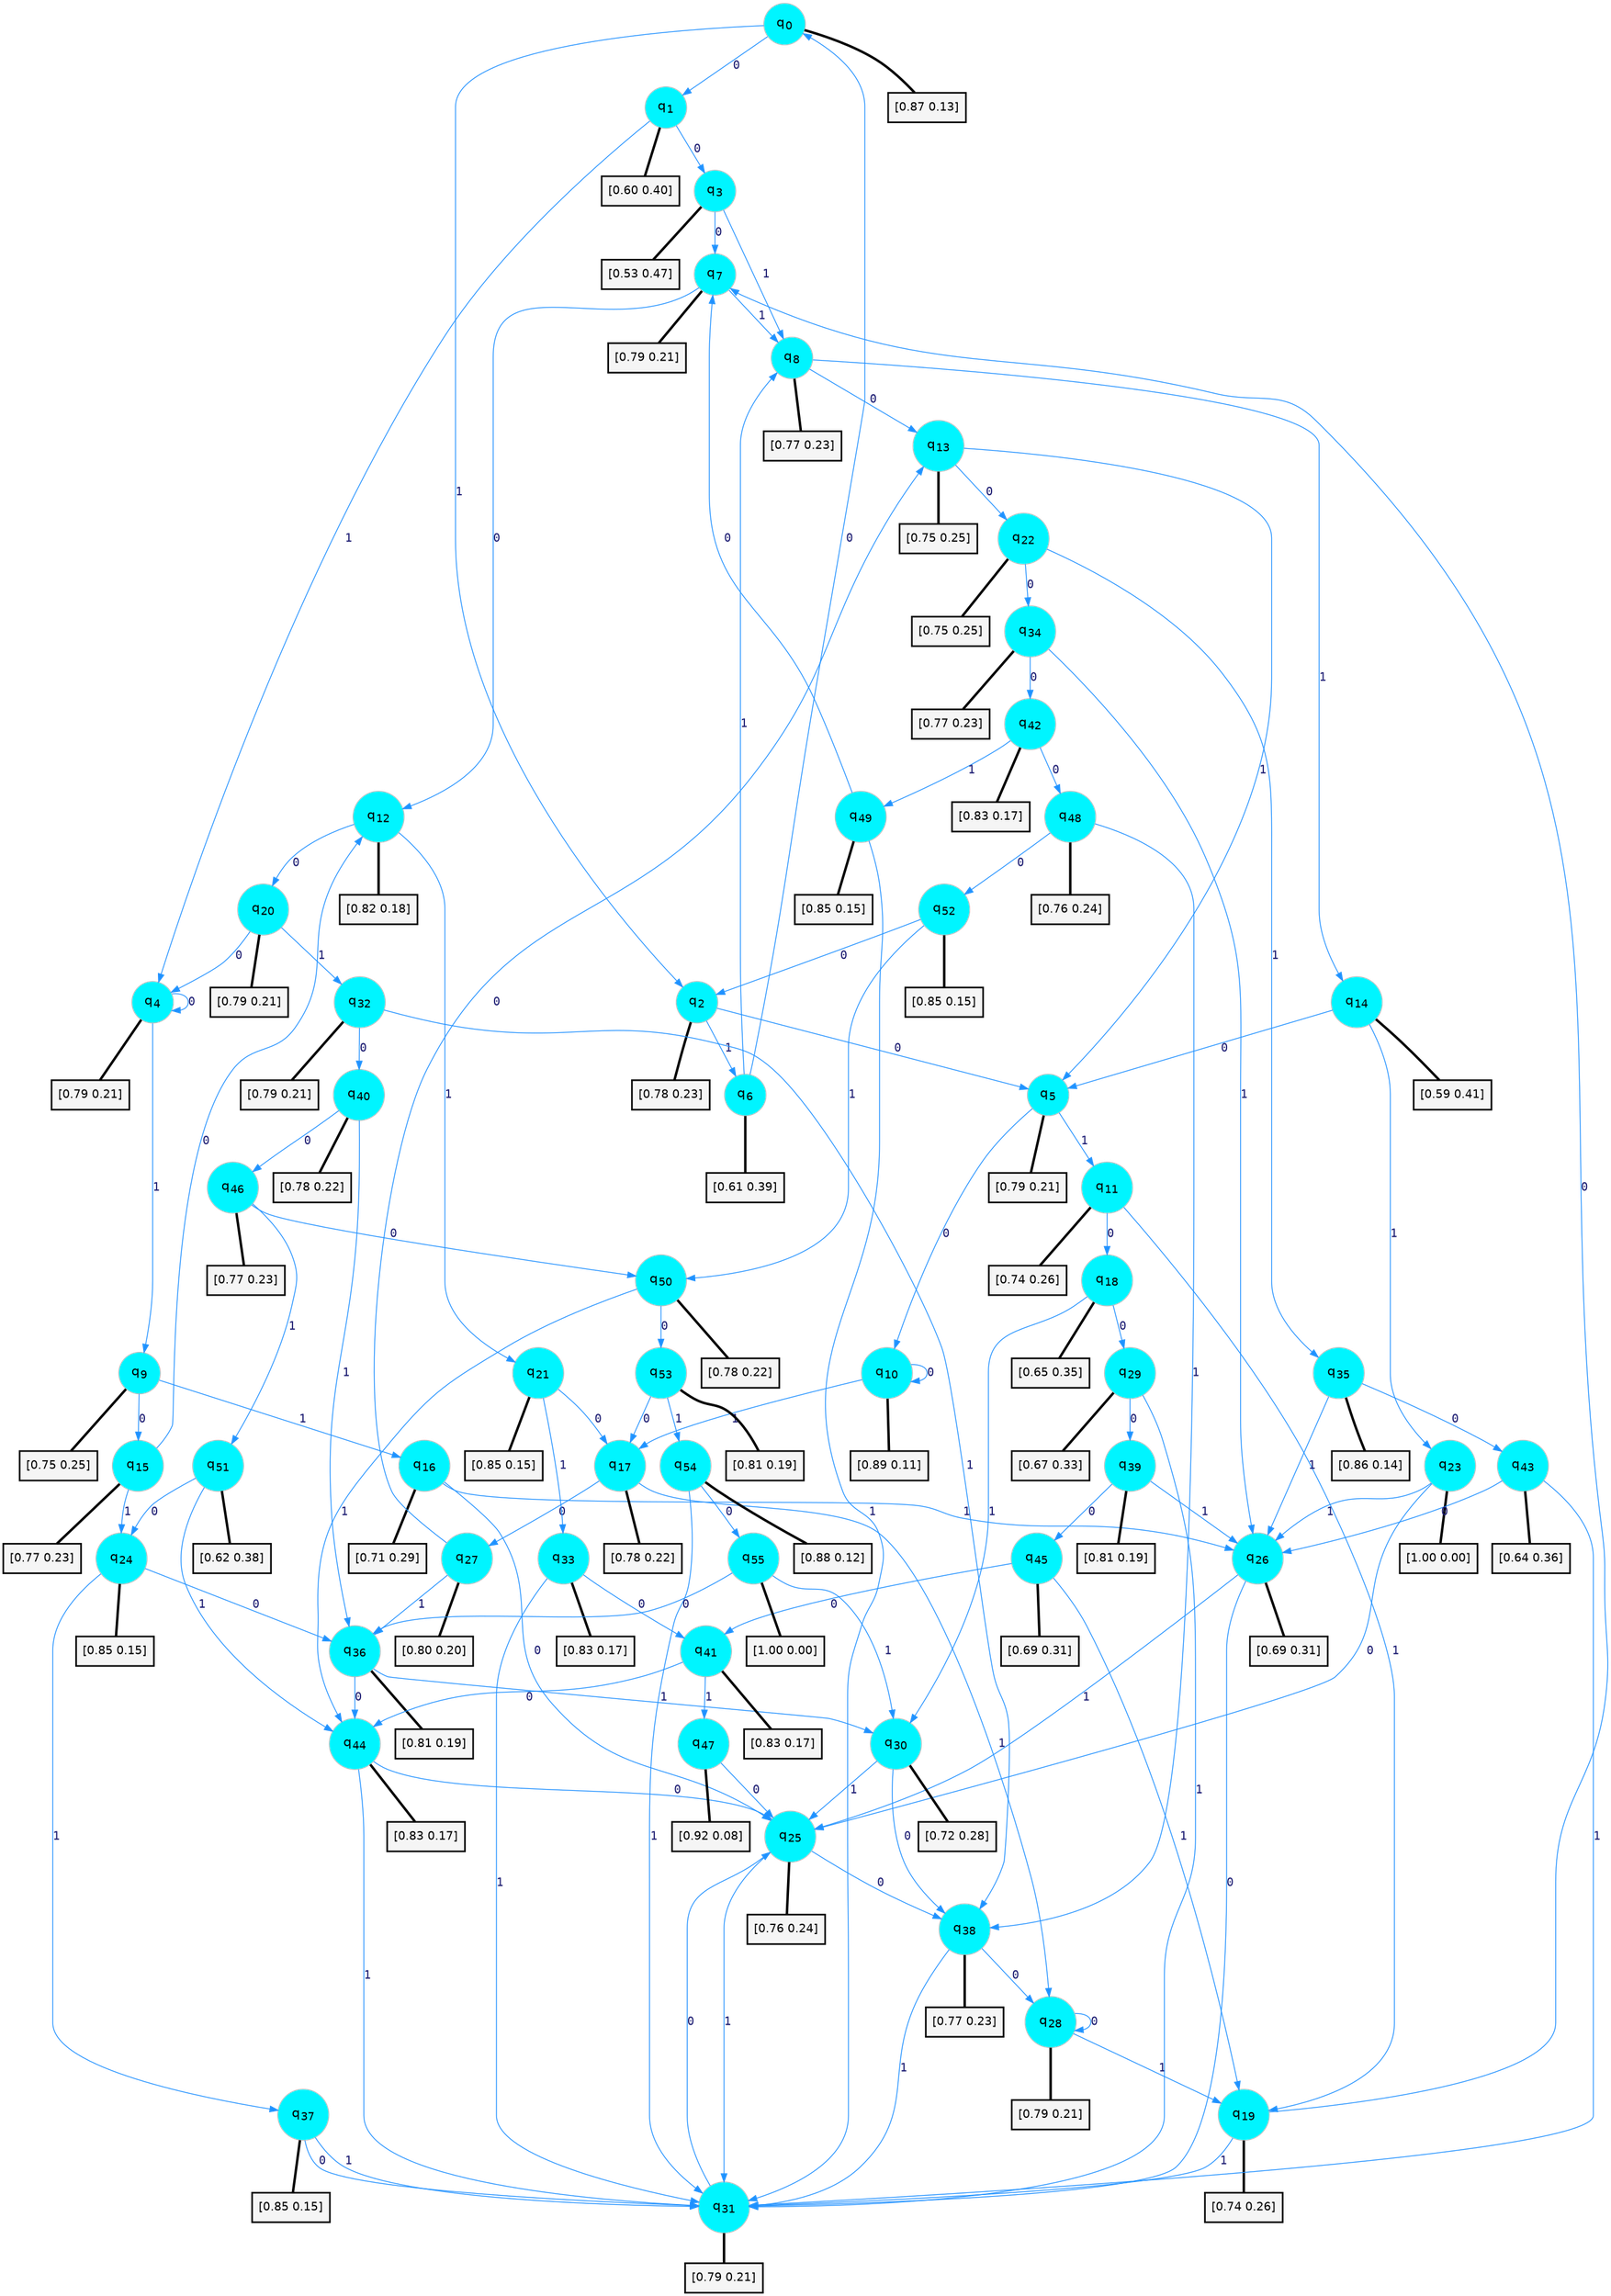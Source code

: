 digraph G {
graph [
bgcolor=transparent, dpi=300, rankdir=TD, size="40,25"];
node [
color=gray, fillcolor=turquoise1, fontcolor=black, fontname=Helvetica, fontsize=16, fontweight=bold, shape=circle, style=filled];
edge [
arrowsize=1, color=dodgerblue1, fontcolor=midnightblue, fontname=courier, fontweight=bold, penwidth=1, style=solid, weight=20];
0[label=<q<SUB>0</SUB>>];
1[label=<q<SUB>1</SUB>>];
2[label=<q<SUB>2</SUB>>];
3[label=<q<SUB>3</SUB>>];
4[label=<q<SUB>4</SUB>>];
5[label=<q<SUB>5</SUB>>];
6[label=<q<SUB>6</SUB>>];
7[label=<q<SUB>7</SUB>>];
8[label=<q<SUB>8</SUB>>];
9[label=<q<SUB>9</SUB>>];
10[label=<q<SUB>10</SUB>>];
11[label=<q<SUB>11</SUB>>];
12[label=<q<SUB>12</SUB>>];
13[label=<q<SUB>13</SUB>>];
14[label=<q<SUB>14</SUB>>];
15[label=<q<SUB>15</SUB>>];
16[label=<q<SUB>16</SUB>>];
17[label=<q<SUB>17</SUB>>];
18[label=<q<SUB>18</SUB>>];
19[label=<q<SUB>19</SUB>>];
20[label=<q<SUB>20</SUB>>];
21[label=<q<SUB>21</SUB>>];
22[label=<q<SUB>22</SUB>>];
23[label=<q<SUB>23</SUB>>];
24[label=<q<SUB>24</SUB>>];
25[label=<q<SUB>25</SUB>>];
26[label=<q<SUB>26</SUB>>];
27[label=<q<SUB>27</SUB>>];
28[label=<q<SUB>28</SUB>>];
29[label=<q<SUB>29</SUB>>];
30[label=<q<SUB>30</SUB>>];
31[label=<q<SUB>31</SUB>>];
32[label=<q<SUB>32</SUB>>];
33[label=<q<SUB>33</SUB>>];
34[label=<q<SUB>34</SUB>>];
35[label=<q<SUB>35</SUB>>];
36[label=<q<SUB>36</SUB>>];
37[label=<q<SUB>37</SUB>>];
38[label=<q<SUB>38</SUB>>];
39[label=<q<SUB>39</SUB>>];
40[label=<q<SUB>40</SUB>>];
41[label=<q<SUB>41</SUB>>];
42[label=<q<SUB>42</SUB>>];
43[label=<q<SUB>43</SUB>>];
44[label=<q<SUB>44</SUB>>];
45[label=<q<SUB>45</SUB>>];
46[label=<q<SUB>46</SUB>>];
47[label=<q<SUB>47</SUB>>];
48[label=<q<SUB>48</SUB>>];
49[label=<q<SUB>49</SUB>>];
50[label=<q<SUB>50</SUB>>];
51[label=<q<SUB>51</SUB>>];
52[label=<q<SUB>52</SUB>>];
53[label=<q<SUB>53</SUB>>];
54[label=<q<SUB>54</SUB>>];
55[label=<q<SUB>55</SUB>>];
56[label="[0.87 0.13]", shape=box,fontcolor=black, fontname=Helvetica, fontsize=14, penwidth=2, fillcolor=whitesmoke,color=black];
57[label="[0.60 0.40]", shape=box,fontcolor=black, fontname=Helvetica, fontsize=14, penwidth=2, fillcolor=whitesmoke,color=black];
58[label="[0.78 0.23]", shape=box,fontcolor=black, fontname=Helvetica, fontsize=14, penwidth=2, fillcolor=whitesmoke,color=black];
59[label="[0.53 0.47]", shape=box,fontcolor=black, fontname=Helvetica, fontsize=14, penwidth=2, fillcolor=whitesmoke,color=black];
60[label="[0.79 0.21]", shape=box,fontcolor=black, fontname=Helvetica, fontsize=14, penwidth=2, fillcolor=whitesmoke,color=black];
61[label="[0.79 0.21]", shape=box,fontcolor=black, fontname=Helvetica, fontsize=14, penwidth=2, fillcolor=whitesmoke,color=black];
62[label="[0.61 0.39]", shape=box,fontcolor=black, fontname=Helvetica, fontsize=14, penwidth=2, fillcolor=whitesmoke,color=black];
63[label="[0.79 0.21]", shape=box,fontcolor=black, fontname=Helvetica, fontsize=14, penwidth=2, fillcolor=whitesmoke,color=black];
64[label="[0.77 0.23]", shape=box,fontcolor=black, fontname=Helvetica, fontsize=14, penwidth=2, fillcolor=whitesmoke,color=black];
65[label="[0.75 0.25]", shape=box,fontcolor=black, fontname=Helvetica, fontsize=14, penwidth=2, fillcolor=whitesmoke,color=black];
66[label="[0.89 0.11]", shape=box,fontcolor=black, fontname=Helvetica, fontsize=14, penwidth=2, fillcolor=whitesmoke,color=black];
67[label="[0.74 0.26]", shape=box,fontcolor=black, fontname=Helvetica, fontsize=14, penwidth=2, fillcolor=whitesmoke,color=black];
68[label="[0.82 0.18]", shape=box,fontcolor=black, fontname=Helvetica, fontsize=14, penwidth=2, fillcolor=whitesmoke,color=black];
69[label="[0.75 0.25]", shape=box,fontcolor=black, fontname=Helvetica, fontsize=14, penwidth=2, fillcolor=whitesmoke,color=black];
70[label="[0.59 0.41]", shape=box,fontcolor=black, fontname=Helvetica, fontsize=14, penwidth=2, fillcolor=whitesmoke,color=black];
71[label="[0.77 0.23]", shape=box,fontcolor=black, fontname=Helvetica, fontsize=14, penwidth=2, fillcolor=whitesmoke,color=black];
72[label="[0.71 0.29]", shape=box,fontcolor=black, fontname=Helvetica, fontsize=14, penwidth=2, fillcolor=whitesmoke,color=black];
73[label="[0.78 0.22]", shape=box,fontcolor=black, fontname=Helvetica, fontsize=14, penwidth=2, fillcolor=whitesmoke,color=black];
74[label="[0.65 0.35]", shape=box,fontcolor=black, fontname=Helvetica, fontsize=14, penwidth=2, fillcolor=whitesmoke,color=black];
75[label="[0.74 0.26]", shape=box,fontcolor=black, fontname=Helvetica, fontsize=14, penwidth=2, fillcolor=whitesmoke,color=black];
76[label="[0.79 0.21]", shape=box,fontcolor=black, fontname=Helvetica, fontsize=14, penwidth=2, fillcolor=whitesmoke,color=black];
77[label="[0.85 0.15]", shape=box,fontcolor=black, fontname=Helvetica, fontsize=14, penwidth=2, fillcolor=whitesmoke,color=black];
78[label="[0.75 0.25]", shape=box,fontcolor=black, fontname=Helvetica, fontsize=14, penwidth=2, fillcolor=whitesmoke,color=black];
79[label="[1.00 0.00]", shape=box,fontcolor=black, fontname=Helvetica, fontsize=14, penwidth=2, fillcolor=whitesmoke,color=black];
80[label="[0.85 0.15]", shape=box,fontcolor=black, fontname=Helvetica, fontsize=14, penwidth=2, fillcolor=whitesmoke,color=black];
81[label="[0.76 0.24]", shape=box,fontcolor=black, fontname=Helvetica, fontsize=14, penwidth=2, fillcolor=whitesmoke,color=black];
82[label="[0.69 0.31]", shape=box,fontcolor=black, fontname=Helvetica, fontsize=14, penwidth=2, fillcolor=whitesmoke,color=black];
83[label="[0.80 0.20]", shape=box,fontcolor=black, fontname=Helvetica, fontsize=14, penwidth=2, fillcolor=whitesmoke,color=black];
84[label="[0.79 0.21]", shape=box,fontcolor=black, fontname=Helvetica, fontsize=14, penwidth=2, fillcolor=whitesmoke,color=black];
85[label="[0.67 0.33]", shape=box,fontcolor=black, fontname=Helvetica, fontsize=14, penwidth=2, fillcolor=whitesmoke,color=black];
86[label="[0.72 0.28]", shape=box,fontcolor=black, fontname=Helvetica, fontsize=14, penwidth=2, fillcolor=whitesmoke,color=black];
87[label="[0.79 0.21]", shape=box,fontcolor=black, fontname=Helvetica, fontsize=14, penwidth=2, fillcolor=whitesmoke,color=black];
88[label="[0.79 0.21]", shape=box,fontcolor=black, fontname=Helvetica, fontsize=14, penwidth=2, fillcolor=whitesmoke,color=black];
89[label="[0.83 0.17]", shape=box,fontcolor=black, fontname=Helvetica, fontsize=14, penwidth=2, fillcolor=whitesmoke,color=black];
90[label="[0.77 0.23]", shape=box,fontcolor=black, fontname=Helvetica, fontsize=14, penwidth=2, fillcolor=whitesmoke,color=black];
91[label="[0.86 0.14]", shape=box,fontcolor=black, fontname=Helvetica, fontsize=14, penwidth=2, fillcolor=whitesmoke,color=black];
92[label="[0.81 0.19]", shape=box,fontcolor=black, fontname=Helvetica, fontsize=14, penwidth=2, fillcolor=whitesmoke,color=black];
93[label="[0.85 0.15]", shape=box,fontcolor=black, fontname=Helvetica, fontsize=14, penwidth=2, fillcolor=whitesmoke,color=black];
94[label="[0.77 0.23]", shape=box,fontcolor=black, fontname=Helvetica, fontsize=14, penwidth=2, fillcolor=whitesmoke,color=black];
95[label="[0.81 0.19]", shape=box,fontcolor=black, fontname=Helvetica, fontsize=14, penwidth=2, fillcolor=whitesmoke,color=black];
96[label="[0.78 0.22]", shape=box,fontcolor=black, fontname=Helvetica, fontsize=14, penwidth=2, fillcolor=whitesmoke,color=black];
97[label="[0.83 0.17]", shape=box,fontcolor=black, fontname=Helvetica, fontsize=14, penwidth=2, fillcolor=whitesmoke,color=black];
98[label="[0.83 0.17]", shape=box,fontcolor=black, fontname=Helvetica, fontsize=14, penwidth=2, fillcolor=whitesmoke,color=black];
99[label="[0.64 0.36]", shape=box,fontcolor=black, fontname=Helvetica, fontsize=14, penwidth=2, fillcolor=whitesmoke,color=black];
100[label="[0.83 0.17]", shape=box,fontcolor=black, fontname=Helvetica, fontsize=14, penwidth=2, fillcolor=whitesmoke,color=black];
101[label="[0.69 0.31]", shape=box,fontcolor=black, fontname=Helvetica, fontsize=14, penwidth=2, fillcolor=whitesmoke,color=black];
102[label="[0.77 0.23]", shape=box,fontcolor=black, fontname=Helvetica, fontsize=14, penwidth=2, fillcolor=whitesmoke,color=black];
103[label="[0.92 0.08]", shape=box,fontcolor=black, fontname=Helvetica, fontsize=14, penwidth=2, fillcolor=whitesmoke,color=black];
104[label="[0.76 0.24]", shape=box,fontcolor=black, fontname=Helvetica, fontsize=14, penwidth=2, fillcolor=whitesmoke,color=black];
105[label="[0.85 0.15]", shape=box,fontcolor=black, fontname=Helvetica, fontsize=14, penwidth=2, fillcolor=whitesmoke,color=black];
106[label="[0.78 0.22]", shape=box,fontcolor=black, fontname=Helvetica, fontsize=14, penwidth=2, fillcolor=whitesmoke,color=black];
107[label="[0.62 0.38]", shape=box,fontcolor=black, fontname=Helvetica, fontsize=14, penwidth=2, fillcolor=whitesmoke,color=black];
108[label="[0.85 0.15]", shape=box,fontcolor=black, fontname=Helvetica, fontsize=14, penwidth=2, fillcolor=whitesmoke,color=black];
109[label="[0.81 0.19]", shape=box,fontcolor=black, fontname=Helvetica, fontsize=14, penwidth=2, fillcolor=whitesmoke,color=black];
110[label="[0.88 0.12]", shape=box,fontcolor=black, fontname=Helvetica, fontsize=14, penwidth=2, fillcolor=whitesmoke,color=black];
111[label="[1.00 0.00]", shape=box,fontcolor=black, fontname=Helvetica, fontsize=14, penwidth=2, fillcolor=whitesmoke,color=black];
0->1 [label=0];
0->2 [label=1];
0->56 [arrowhead=none, penwidth=3,color=black];
1->3 [label=0];
1->4 [label=1];
1->57 [arrowhead=none, penwidth=3,color=black];
2->5 [label=0];
2->6 [label=1];
2->58 [arrowhead=none, penwidth=3,color=black];
3->7 [label=0];
3->8 [label=1];
3->59 [arrowhead=none, penwidth=3,color=black];
4->4 [label=0];
4->9 [label=1];
4->60 [arrowhead=none, penwidth=3,color=black];
5->10 [label=0];
5->11 [label=1];
5->61 [arrowhead=none, penwidth=3,color=black];
6->0 [label=0];
6->8 [label=1];
6->62 [arrowhead=none, penwidth=3,color=black];
7->12 [label=0];
7->8 [label=1];
7->63 [arrowhead=none, penwidth=3,color=black];
8->13 [label=0];
8->14 [label=1];
8->64 [arrowhead=none, penwidth=3,color=black];
9->15 [label=0];
9->16 [label=1];
9->65 [arrowhead=none, penwidth=3,color=black];
10->10 [label=0];
10->17 [label=1];
10->66 [arrowhead=none, penwidth=3,color=black];
11->18 [label=0];
11->19 [label=1];
11->67 [arrowhead=none, penwidth=3,color=black];
12->20 [label=0];
12->21 [label=1];
12->68 [arrowhead=none, penwidth=3,color=black];
13->22 [label=0];
13->5 [label=1];
13->69 [arrowhead=none, penwidth=3,color=black];
14->5 [label=0];
14->23 [label=1];
14->70 [arrowhead=none, penwidth=3,color=black];
15->12 [label=0];
15->24 [label=1];
15->71 [arrowhead=none, penwidth=3,color=black];
16->25 [label=0];
16->26 [label=1];
16->72 [arrowhead=none, penwidth=3,color=black];
17->27 [label=0];
17->28 [label=1];
17->73 [arrowhead=none, penwidth=3,color=black];
18->29 [label=0];
18->30 [label=1];
18->74 [arrowhead=none, penwidth=3,color=black];
19->7 [label=0];
19->31 [label=1];
19->75 [arrowhead=none, penwidth=3,color=black];
20->4 [label=0];
20->32 [label=1];
20->76 [arrowhead=none, penwidth=3,color=black];
21->17 [label=0];
21->33 [label=1];
21->77 [arrowhead=none, penwidth=3,color=black];
22->34 [label=0];
22->35 [label=1];
22->78 [arrowhead=none, penwidth=3,color=black];
23->25 [label=0];
23->26 [label=1];
23->79 [arrowhead=none, penwidth=3,color=black];
24->36 [label=0];
24->37 [label=1];
24->80 [arrowhead=none, penwidth=3,color=black];
25->38 [label=0];
25->31 [label=1];
25->81 [arrowhead=none, penwidth=3,color=black];
26->31 [label=0];
26->25 [label=1];
26->82 [arrowhead=none, penwidth=3,color=black];
27->13 [label=0];
27->36 [label=1];
27->83 [arrowhead=none, penwidth=3,color=black];
28->28 [label=0];
28->19 [label=1];
28->84 [arrowhead=none, penwidth=3,color=black];
29->39 [label=0];
29->31 [label=1];
29->85 [arrowhead=none, penwidth=3,color=black];
30->38 [label=0];
30->25 [label=1];
30->86 [arrowhead=none, penwidth=3,color=black];
31->25 [label=0];
31->87 [arrowhead=none, penwidth=3,color=black];
32->40 [label=0];
32->38 [label=1];
32->88 [arrowhead=none, penwidth=3,color=black];
33->41 [label=0];
33->31 [label=1];
33->89 [arrowhead=none, penwidth=3,color=black];
34->42 [label=0];
34->26 [label=1];
34->90 [arrowhead=none, penwidth=3,color=black];
35->43 [label=0];
35->26 [label=1];
35->91 [arrowhead=none, penwidth=3,color=black];
36->44 [label=0];
36->30 [label=1];
36->92 [arrowhead=none, penwidth=3,color=black];
37->31 [label=0];
37->31 [label=1];
37->93 [arrowhead=none, penwidth=3,color=black];
38->28 [label=0];
38->31 [label=1];
38->94 [arrowhead=none, penwidth=3,color=black];
39->45 [label=0];
39->26 [label=1];
39->95 [arrowhead=none, penwidth=3,color=black];
40->46 [label=0];
40->36 [label=1];
40->96 [arrowhead=none, penwidth=3,color=black];
41->44 [label=0];
41->47 [label=1];
41->97 [arrowhead=none, penwidth=3,color=black];
42->48 [label=0];
42->49 [label=1];
42->98 [arrowhead=none, penwidth=3,color=black];
43->26 [label=0];
43->31 [label=1];
43->99 [arrowhead=none, penwidth=3,color=black];
44->25 [label=0];
44->31 [label=1];
44->100 [arrowhead=none, penwidth=3,color=black];
45->41 [label=0];
45->19 [label=1];
45->101 [arrowhead=none, penwidth=3,color=black];
46->50 [label=0];
46->51 [label=1];
46->102 [arrowhead=none, penwidth=3,color=black];
47->25 [label=0];
47->103 [arrowhead=none, penwidth=3,color=black];
48->52 [label=0];
48->38 [label=1];
48->104 [arrowhead=none, penwidth=3,color=black];
49->7 [label=0];
49->31 [label=1];
49->105 [arrowhead=none, penwidth=3,color=black];
50->53 [label=0];
50->44 [label=1];
50->106 [arrowhead=none, penwidth=3,color=black];
51->24 [label=0];
51->44 [label=1];
51->107 [arrowhead=none, penwidth=3,color=black];
52->2 [label=0];
52->50 [label=1];
52->108 [arrowhead=none, penwidth=3,color=black];
53->17 [label=0];
53->54 [label=1];
53->109 [arrowhead=none, penwidth=3,color=black];
54->55 [label=0];
54->31 [label=1];
54->110 [arrowhead=none, penwidth=3,color=black];
55->36 [label=0];
55->30 [label=1];
55->111 [arrowhead=none, penwidth=3,color=black];
}
